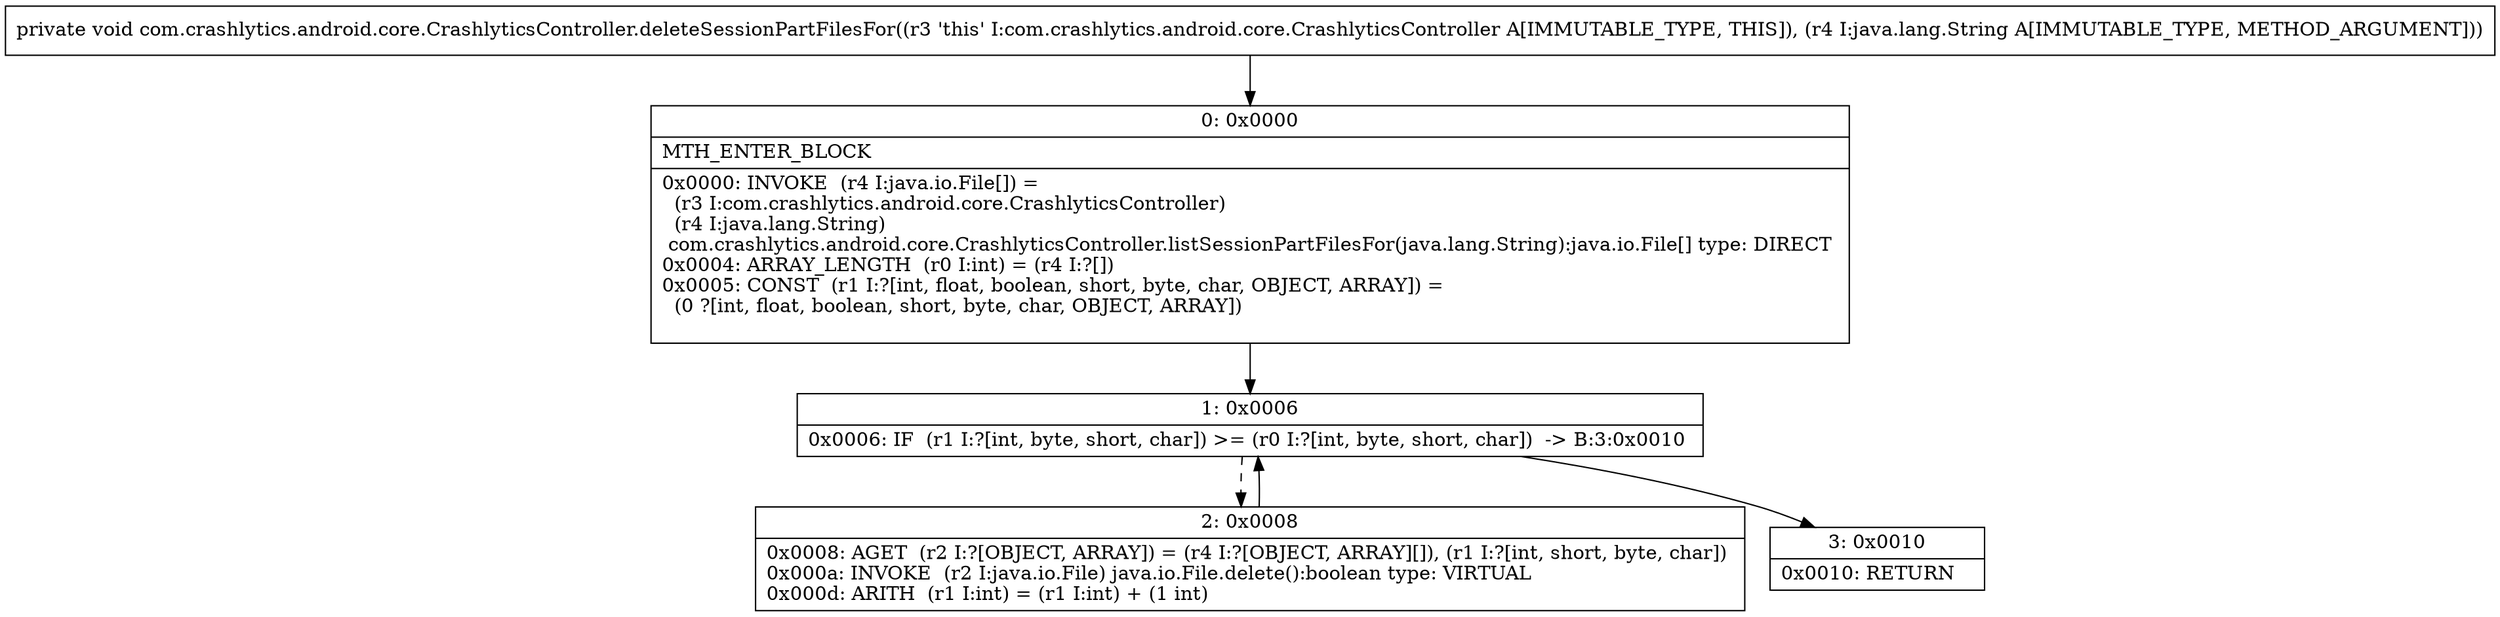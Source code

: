 digraph "CFG forcom.crashlytics.android.core.CrashlyticsController.deleteSessionPartFilesFor(Ljava\/lang\/String;)V" {
Node_0 [shape=record,label="{0\:\ 0x0000|MTH_ENTER_BLOCK\l|0x0000: INVOKE  (r4 I:java.io.File[]) = \l  (r3 I:com.crashlytics.android.core.CrashlyticsController)\l  (r4 I:java.lang.String)\l com.crashlytics.android.core.CrashlyticsController.listSessionPartFilesFor(java.lang.String):java.io.File[] type: DIRECT \l0x0004: ARRAY_LENGTH  (r0 I:int) = (r4 I:?[]) \l0x0005: CONST  (r1 I:?[int, float, boolean, short, byte, char, OBJECT, ARRAY]) = \l  (0 ?[int, float, boolean, short, byte, char, OBJECT, ARRAY])\l \l}"];
Node_1 [shape=record,label="{1\:\ 0x0006|0x0006: IF  (r1 I:?[int, byte, short, char]) \>= (r0 I:?[int, byte, short, char])  \-\> B:3:0x0010 \l}"];
Node_2 [shape=record,label="{2\:\ 0x0008|0x0008: AGET  (r2 I:?[OBJECT, ARRAY]) = (r4 I:?[OBJECT, ARRAY][]), (r1 I:?[int, short, byte, char]) \l0x000a: INVOKE  (r2 I:java.io.File) java.io.File.delete():boolean type: VIRTUAL \l0x000d: ARITH  (r1 I:int) = (r1 I:int) + (1 int) \l}"];
Node_3 [shape=record,label="{3\:\ 0x0010|0x0010: RETURN   \l}"];
MethodNode[shape=record,label="{private void com.crashlytics.android.core.CrashlyticsController.deleteSessionPartFilesFor((r3 'this' I:com.crashlytics.android.core.CrashlyticsController A[IMMUTABLE_TYPE, THIS]), (r4 I:java.lang.String A[IMMUTABLE_TYPE, METHOD_ARGUMENT])) }"];
MethodNode -> Node_0;
Node_0 -> Node_1;
Node_1 -> Node_2[style=dashed];
Node_1 -> Node_3;
Node_2 -> Node_1;
}

